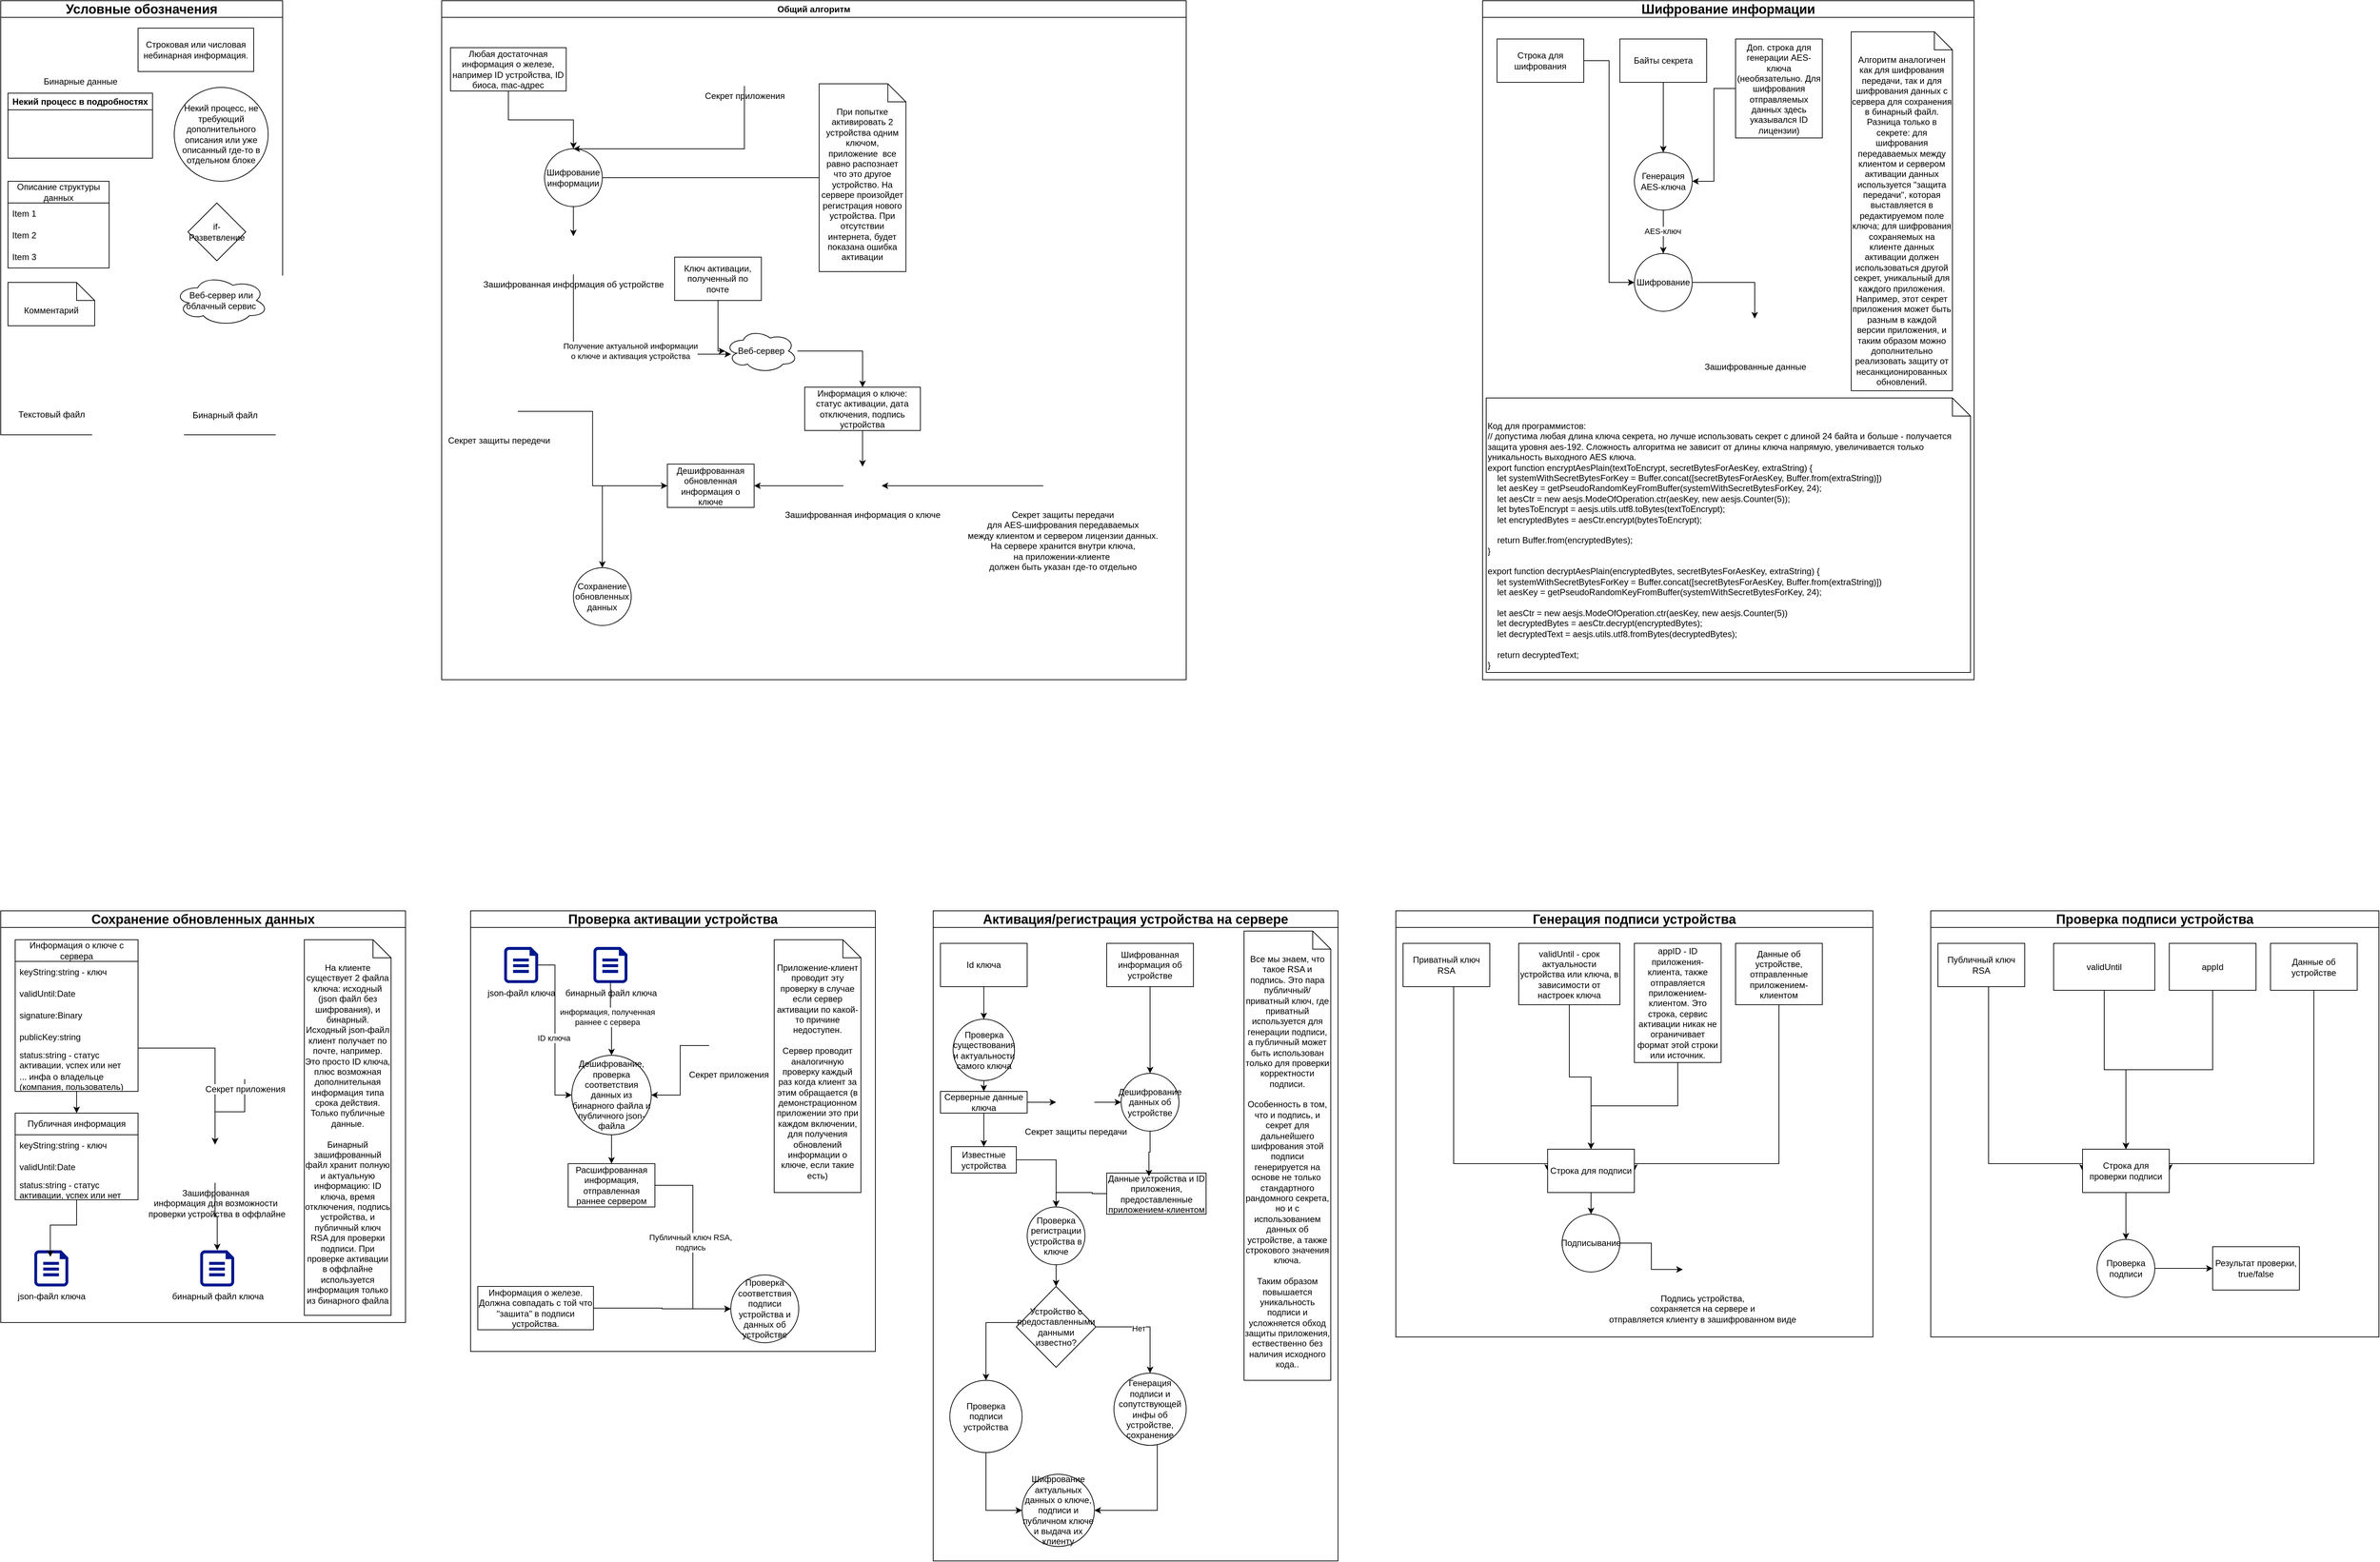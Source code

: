 <mxfile version="22.0.6" type="gitlab">
  <diagram name="Page-1" id="MBO-P5Y1HzqA7RYM4HyY">
    <mxGraphModel dx="2625" dy="1838" grid="0" gridSize="10" guides="1" tooltips="1" connect="1" arrows="1" fold="1" page="0" pageScale="1" pageWidth="827" pageHeight="1169" math="0" shadow="0">
      <root>
        <mxCell id="0" />
        <mxCell id="1" parent="0" />
        <mxCell id="9fvd_wX8vET_f8guwksP-25" value="&lt;font style=&quot;font-size: 18px;&quot;&gt;Условные обозначения&lt;/font&gt;" style="swimlane;whiteSpace=wrap;html=1;" parent="1" vertex="1">
          <mxGeometry x="50" y="-10" width="390" height="601" as="geometry">
            <mxRectangle x="80" y="100" width="390" height="30" as="alternateBounds" />
          </mxGeometry>
        </mxCell>
        <mxCell id="9fvd_wX8vET_f8guwksP-26" value="Бинарные данные" style="shape=image;html=1;verticalAlign=top;verticalLabelPosition=bottom;labelBackgroundColor=#ffffff;imageAspect=0;aspect=fixed;image=https://cdn1.iconfinder.com/data/icons/nuvola2/128x128/mimetypes/binary.png" parent="9fvd_wX8vET_f8guwksP-25" vertex="1">
          <mxGeometry x="76" y="30" width="68" height="68" as="geometry" />
        </mxCell>
        <mxCell id="9fvd_wX8vET_f8guwksP-27" value="Строковая или числовая небинарная информация." style="rounded=0;whiteSpace=wrap;html=1;" parent="9fvd_wX8vET_f8guwksP-25" vertex="1">
          <mxGeometry x="190" y="38" width="160" height="60" as="geometry" />
        </mxCell>
        <mxCell id="9fvd_wX8vET_f8guwksP-28" value="Некий процесс в подробностях" style="swimlane;whiteSpace=wrap;html=1;" parent="9fvd_wX8vET_f8guwksP-25" vertex="1">
          <mxGeometry x="10" y="128" width="200" height="90" as="geometry">
            <mxRectangle x="80" y="100" width="390" height="30" as="alternateBounds" />
          </mxGeometry>
        </mxCell>
        <mxCell id="9fvd_wX8vET_f8guwksP-29" value="if-Разветвление" style="rhombus;whiteSpace=wrap;html=1;" parent="9fvd_wX8vET_f8guwksP-25" vertex="1">
          <mxGeometry x="259" y="280" width="80" height="80" as="geometry" />
        </mxCell>
        <mxCell id="9fvd_wX8vET_f8guwksP-30" value="Описание структуры данных" style="swimlane;fontStyle=0;childLayout=stackLayout;horizontal=1;startSize=30;horizontalStack=0;resizeParent=1;resizeParentMax=0;resizeLast=0;collapsible=1;marginBottom=0;whiteSpace=wrap;html=1;" parent="9fvd_wX8vET_f8guwksP-25" vertex="1">
          <mxGeometry x="10" y="250" width="140" height="120" as="geometry" />
        </mxCell>
        <mxCell id="9fvd_wX8vET_f8guwksP-31" value="Item 1" style="text;strokeColor=none;fillColor=none;align=left;verticalAlign=middle;spacingLeft=4;spacingRight=4;overflow=hidden;points=[[0,0.5],[1,0.5]];portConstraint=eastwest;rotatable=0;whiteSpace=wrap;html=1;" parent="9fvd_wX8vET_f8guwksP-30" vertex="1">
          <mxGeometry y="30" width="140" height="30" as="geometry" />
        </mxCell>
        <mxCell id="9fvd_wX8vET_f8guwksP-32" value="Item 2" style="text;strokeColor=none;fillColor=none;align=left;verticalAlign=middle;spacingLeft=4;spacingRight=4;overflow=hidden;points=[[0,0.5],[1,0.5]];portConstraint=eastwest;rotatable=0;whiteSpace=wrap;html=1;" parent="9fvd_wX8vET_f8guwksP-30" vertex="1">
          <mxGeometry y="60" width="140" height="30" as="geometry" />
        </mxCell>
        <mxCell id="9fvd_wX8vET_f8guwksP-33" value="Item 3" style="text;strokeColor=none;fillColor=none;align=left;verticalAlign=middle;spacingLeft=4;spacingRight=4;overflow=hidden;points=[[0,0.5],[1,0.5]];portConstraint=eastwest;rotatable=0;whiteSpace=wrap;html=1;" parent="9fvd_wX8vET_f8guwksP-30" vertex="1">
          <mxGeometry y="90" width="140" height="30" as="geometry" />
        </mxCell>
        <mxCell id="9fvd_wX8vET_f8guwksP-35" value="Некий процесс, не требующий дополнительного описания или уже описанный где-то в отдельном блоке" style="ellipse;whiteSpace=wrap;html=1;aspect=fixed;" parent="9fvd_wX8vET_f8guwksP-25" vertex="1">
          <mxGeometry x="240" y="120" width="130" height="130" as="geometry" />
        </mxCell>
        <mxCell id="9fvd_wX8vET_f8guwksP-50" value="Комментарий" style="shape=note2;boundedLbl=1;whiteSpace=wrap;html=1;size=25;verticalAlign=top;align=center;" parent="9fvd_wX8vET_f8guwksP-25" vertex="1">
          <mxGeometry x="10" y="390" width="120" height="60" as="geometry" />
        </mxCell>
        <mxCell id="9fvd_wX8vET_f8guwksP-52" value="Веб-сервер или облачный сервис" style="ellipse;shape=cloud;whiteSpace=wrap;html=1;align=center;" parent="9fvd_wX8vET_f8guwksP-25" vertex="1">
          <mxGeometry x="240" y="380" width="130" height="70" as="geometry" />
        </mxCell>
        <mxCell id="9fvd_wX8vET_f8guwksP-109" value="Текстовый файл" style="shape=image;html=1;verticalAlign=top;verticalLabelPosition=bottom;labelBackgroundColor=#ffffff;imageAspect=0;aspect=fixed;image=https://cdn0.iconfinder.com/data/icons/octicons/1024/file-text-128.png" parent="9fvd_wX8vET_f8guwksP-25" vertex="1">
          <mxGeometry x="31" y="481" width="78" height="78" as="geometry" />
        </mxCell>
        <mxCell id="9fvd_wX8vET_f8guwksP-110" value="Бинарный файл" style="shape=image;html=1;verticalAlign=top;verticalLabelPosition=bottom;labelBackgroundColor=#ffffff;imageAspect=0;aspect=fixed;image=https://cdn0.iconfinder.com/data/icons/octicons/1024/file-binary-128.png" parent="9fvd_wX8vET_f8guwksP-25" vertex="1">
          <mxGeometry x="270" y="480" width="80" height="80" as="geometry" />
        </mxCell>
        <mxCell id="9fvd_wX8vET_f8guwksP-95" value="&lt;font style=&quot;font-size: 18px;&quot;&gt;Сохранение обновленных данных&lt;/font&gt;" style="swimlane;whiteSpace=wrap;html=1;" parent="1" vertex="1">
          <mxGeometry x="50" y="1250" width="560" height="570" as="geometry" />
        </mxCell>
        <mxCell id="9fvd_wX8vET_f8guwksP-101" value="На клиенте существует 2 файла ключа: исходный (json файл без шифрования), и бинарный.&lt;br&gt;Исходный json-файл клиент получает по почте, например. Это просто ID ключа, плюс возможная дополнительная информация типа срока действия. Только публичные данные.&lt;br&gt;&lt;br&gt;Бинарный зашифрованный файл хранит полную и актуальную информацию: ID ключа, время отключения, подпись устройства, и публичный ключ RSA для проверки подписи. При проверке активации в оффлайне используется информация только из бинарного файла" style="shape=note2;boundedLbl=1;whiteSpace=wrap;html=1;size=25;verticalAlign=top;align=center;" parent="9fvd_wX8vET_f8guwksP-95" vertex="1">
          <mxGeometry x="420" y="40" width="120" height="520" as="geometry" />
        </mxCell>
        <mxCell id="9fvd_wX8vET_f8guwksP-107" value="json-файл ключа" style="sketch=0;aspect=fixed;pointerEvents=1;shadow=0;dashed=0;html=1;strokeColor=none;labelPosition=center;verticalLabelPosition=bottom;verticalAlign=top;align=center;fillColor=#00188D;shape=mxgraph.azure.file" parent="9fvd_wX8vET_f8guwksP-95" vertex="1">
          <mxGeometry x="46.5" y="470" width="47" height="50" as="geometry" />
        </mxCell>
        <mxCell id="9fvd_wX8vET_f8guwksP-108" value="бинарный файл ключа" style="sketch=0;aspect=fixed;pointerEvents=1;shadow=0;dashed=0;html=1;strokeColor=none;labelPosition=center;verticalLabelPosition=bottom;verticalAlign=top;align=center;fillColor=#00188D;shape=mxgraph.azure.file" parent="9fvd_wX8vET_f8guwksP-95" vertex="1">
          <mxGeometry x="276" y="470" width="47" height="50" as="geometry" />
        </mxCell>
        <mxCell id="9fvd_wX8vET_f8guwksP-135" value="" style="edgeStyle=orthogonalEdgeStyle;rounded=0;orthogonalLoop=1;jettySize=auto;html=1;" parent="9fvd_wX8vET_f8guwksP-95" source="9fvd_wX8vET_f8guwksP-112" target="9fvd_wX8vET_f8guwksP-128" edge="1">
          <mxGeometry relative="1" as="geometry" />
        </mxCell>
        <mxCell id="9fvd_wX8vET_f8guwksP-147" style="edgeStyle=orthogonalEdgeStyle;rounded=0;orthogonalLoop=1;jettySize=auto;html=1;entryX=0.5;entryY=0;entryDx=0;entryDy=0;" parent="9fvd_wX8vET_f8guwksP-95" source="9fvd_wX8vET_f8guwksP-112" target="9fvd_wX8vET_f8guwksP-143" edge="1">
          <mxGeometry relative="1" as="geometry">
            <Array as="points">
              <mxPoint x="297" y="190" />
            </Array>
          </mxGeometry>
        </mxCell>
        <mxCell id="9fvd_wX8vET_f8guwksP-112" value="Информация о ключе с сервера" style="swimlane;fontStyle=0;childLayout=stackLayout;horizontal=1;startSize=30;horizontalStack=0;resizeParent=1;resizeParentMax=0;resizeLast=0;collapsible=1;marginBottom=0;whiteSpace=wrap;html=1;" parent="9fvd_wX8vET_f8guwksP-95" vertex="1">
          <mxGeometry x="20" y="40" width="170" height="210" as="geometry" />
        </mxCell>
        <mxCell id="9fvd_wX8vET_f8guwksP-113" value="keyString:string - ключ" style="text;strokeColor=none;fillColor=none;align=left;verticalAlign=middle;spacingLeft=4;spacingRight=4;overflow=hidden;points=[[0,0.5],[1,0.5]];portConstraint=eastwest;rotatable=0;whiteSpace=wrap;html=1;" parent="9fvd_wX8vET_f8guwksP-112" vertex="1">
          <mxGeometry y="30" width="170" height="30" as="geometry" />
        </mxCell>
        <mxCell id="9fvd_wX8vET_f8guwksP-114" value="validUntil:Date" style="text;strokeColor=none;fillColor=none;align=left;verticalAlign=middle;spacingLeft=4;spacingRight=4;overflow=hidden;points=[[0,0.5],[1,0.5]];portConstraint=eastwest;rotatable=0;whiteSpace=wrap;html=1;" parent="9fvd_wX8vET_f8guwksP-112" vertex="1">
          <mxGeometry y="60" width="170" height="30" as="geometry" />
        </mxCell>
        <mxCell id="9fvd_wX8vET_f8guwksP-115" value="signature:Binary" style="text;strokeColor=none;fillColor=none;align=left;verticalAlign=middle;spacingLeft=4;spacingRight=4;overflow=hidden;points=[[0,0.5],[1,0.5]];portConstraint=eastwest;rotatable=0;whiteSpace=wrap;html=1;" parent="9fvd_wX8vET_f8guwksP-112" vertex="1">
          <mxGeometry y="90" width="170" height="30" as="geometry" />
        </mxCell>
        <mxCell id="9fvd_wX8vET_f8guwksP-125" value="publicKey:string" style="text;strokeColor=none;fillColor=none;align=left;verticalAlign=middle;spacingLeft=4;spacingRight=4;overflow=hidden;points=[[0,0.5],[1,0.5]];portConstraint=eastwest;rotatable=0;whiteSpace=wrap;html=1;" parent="9fvd_wX8vET_f8guwksP-112" vertex="1">
          <mxGeometry y="120" width="170" height="30" as="geometry" />
        </mxCell>
        <mxCell id="9fvd_wX8vET_f8guwksP-126" value="status:string - статус активации, успех или нет" style="text;strokeColor=none;fillColor=none;align=left;verticalAlign=middle;spacingLeft=4;spacingRight=4;overflow=hidden;points=[[0,0.5],[1,0.5]];portConstraint=eastwest;rotatable=0;whiteSpace=wrap;html=1;" parent="9fvd_wX8vET_f8guwksP-112" vertex="1">
          <mxGeometry y="150" width="170" height="30" as="geometry" />
        </mxCell>
        <mxCell id="9fvd_wX8vET_f8guwksP-127" value="... инфа о владельце (компания, пользователь)" style="text;strokeColor=none;fillColor=none;align=left;verticalAlign=middle;spacingLeft=4;spacingRight=4;overflow=hidden;points=[[0,0.5],[1,0.5]];portConstraint=eastwest;rotatable=0;whiteSpace=wrap;html=1;" parent="9fvd_wX8vET_f8guwksP-112" vertex="1">
          <mxGeometry y="180" width="170" height="30" as="geometry" />
        </mxCell>
        <mxCell id="9fvd_wX8vET_f8guwksP-128" value="Публичная информация" style="swimlane;fontStyle=0;childLayout=stackLayout;horizontal=1;startSize=30;horizontalStack=0;resizeParent=1;resizeParentMax=0;resizeLast=0;collapsible=1;marginBottom=0;whiteSpace=wrap;html=1;" parent="9fvd_wX8vET_f8guwksP-95" vertex="1">
          <mxGeometry x="20" y="280" width="170" height="120" as="geometry" />
        </mxCell>
        <mxCell id="9fvd_wX8vET_f8guwksP-129" value="keyString:string - ключ" style="text;strokeColor=none;fillColor=none;align=left;verticalAlign=middle;spacingLeft=4;spacingRight=4;overflow=hidden;points=[[0,0.5],[1,0.5]];portConstraint=eastwest;rotatable=0;whiteSpace=wrap;html=1;" parent="9fvd_wX8vET_f8guwksP-128" vertex="1">
          <mxGeometry y="30" width="170" height="30" as="geometry" />
        </mxCell>
        <mxCell id="9fvd_wX8vET_f8guwksP-130" value="validUntil:Date" style="text;strokeColor=none;fillColor=none;align=left;verticalAlign=middle;spacingLeft=4;spacingRight=4;overflow=hidden;points=[[0,0.5],[1,0.5]];portConstraint=eastwest;rotatable=0;whiteSpace=wrap;html=1;" parent="9fvd_wX8vET_f8guwksP-128" vertex="1">
          <mxGeometry y="60" width="170" height="30" as="geometry" />
        </mxCell>
        <mxCell id="9fvd_wX8vET_f8guwksP-133" value="status:string - статус активации, успех или нет" style="text;strokeColor=none;fillColor=none;align=left;verticalAlign=middle;spacingLeft=4;spacingRight=4;overflow=hidden;points=[[0,0.5],[1,0.5]];portConstraint=eastwest;rotatable=0;whiteSpace=wrap;html=1;" parent="9fvd_wX8vET_f8guwksP-128" vertex="1">
          <mxGeometry y="90" width="170" height="30" as="geometry" />
        </mxCell>
        <mxCell id="9fvd_wX8vET_f8guwksP-136" style="edgeStyle=orthogonalEdgeStyle;rounded=0;orthogonalLoop=1;jettySize=auto;html=1;entryX=0.47;entryY=0.18;entryDx=0;entryDy=0;entryPerimeter=0;" parent="9fvd_wX8vET_f8guwksP-95" source="9fvd_wX8vET_f8guwksP-128" target="9fvd_wX8vET_f8guwksP-107" edge="1">
          <mxGeometry relative="1" as="geometry" />
        </mxCell>
        <mxCell id="9fvd_wX8vET_f8guwksP-145" style="edgeStyle=orthogonalEdgeStyle;rounded=0;orthogonalLoop=1;jettySize=auto;html=1;entryX=0.5;entryY=0;entryDx=0;entryDy=0;" parent="9fvd_wX8vET_f8guwksP-95" source="9fvd_wX8vET_f8guwksP-142" target="9fvd_wX8vET_f8guwksP-143" edge="1">
          <mxGeometry relative="1" as="geometry" />
        </mxCell>
        <mxCell id="9fvd_wX8vET_f8guwksP-142" value="Секрет приложения" style="shape=image;html=1;verticalAlign=top;verticalLabelPosition=bottom;labelBackgroundColor=#ffffff;imageAspect=0;aspect=fixed;image=https://cdn1.iconfinder.com/data/icons/nuvola2/128x128/mimetypes/binary.png" parent="9fvd_wX8vET_f8guwksP-95" vertex="1">
          <mxGeometry x="311" y="180" width="53" height="53" as="geometry" />
        </mxCell>
        <mxCell id="9fvd_wX8vET_f8guwksP-143" value="Зашифрованная &lt;br&gt;информация для возможности&lt;br&gt;&amp;nbsp;проверки устройства в оффлайне" style="shape=image;html=1;verticalAlign=top;verticalLabelPosition=bottom;labelBackgroundColor=#ffffff;imageAspect=0;aspect=fixed;image=https://cdn1.iconfinder.com/data/icons/nuvola2/128x128/mimetypes/binary.png" parent="9fvd_wX8vET_f8guwksP-95" vertex="1">
          <mxGeometry x="270" y="323.5" width="53" height="53" as="geometry" />
        </mxCell>
        <mxCell id="9fvd_wX8vET_f8guwksP-144" style="edgeStyle=orthogonalEdgeStyle;rounded=0;orthogonalLoop=1;jettySize=auto;html=1;entryX=0.5;entryY=0;entryDx=0;entryDy=0;entryPerimeter=0;" parent="9fvd_wX8vET_f8guwksP-95" source="9fvd_wX8vET_f8guwksP-143" target="9fvd_wX8vET_f8guwksP-108" edge="1">
          <mxGeometry relative="1" as="geometry" />
        </mxCell>
        <mxCell id="9fvd_wX8vET_f8guwksP-148" value="&lt;font style=&quot;font-size: 18px;&quot;&gt;Проверка активации устройства&lt;/font&gt;" style="swimlane;whiteSpace=wrap;html=1;" parent="1" vertex="1">
          <mxGeometry x="700" y="1250" width="560" height="610" as="geometry" />
        </mxCell>
        <mxCell id="9fvd_wX8vET_f8guwksP-149" value="Приложение-клиент проводит эту проверку в случае если сервер активации по какой-то причине недоступен.&lt;br&gt;&lt;br&gt;Сервер проводит аналогичную проверку каждый раз когда клиент за этим обращается (в демонстрационном приложении это при каждом включении, для получения обновлений информации о ключе, если такие есть)" style="shape=note2;boundedLbl=1;whiteSpace=wrap;html=1;size=25;verticalAlign=top;align=center;" parent="9fvd_wX8vET_f8guwksP-148" vertex="1">
          <mxGeometry x="420" y="40" width="120" height="350" as="geometry" />
        </mxCell>
        <mxCell id="9fvd_wX8vET_f8guwksP-175" style="edgeStyle=orthogonalEdgeStyle;rounded=0;orthogonalLoop=1;jettySize=auto;html=1;entryX=0;entryY=0.5;entryDx=0;entryDy=0;" parent="9fvd_wX8vET_f8guwksP-148" source="9fvd_wX8vET_f8guwksP-150" target="9fvd_wX8vET_f8guwksP-171" edge="1">
          <mxGeometry relative="1" as="geometry" />
        </mxCell>
        <mxCell id="9fvd_wX8vET_f8guwksP-176" value="ID ключа" style="edgeLabel;html=1;align=center;verticalAlign=middle;resizable=0;points=[];" parent="9fvd_wX8vET_f8guwksP-175" vertex="1" connectable="0">
          <mxGeometry x="0.098" y="-2" relative="1" as="geometry">
            <mxPoint y="-1" as="offset" />
          </mxGeometry>
        </mxCell>
        <mxCell id="9fvd_wX8vET_f8guwksP-150" value="json-файл ключа" style="sketch=0;aspect=fixed;pointerEvents=1;shadow=0;dashed=0;html=1;strokeColor=none;labelPosition=center;verticalLabelPosition=bottom;verticalAlign=top;align=center;fillColor=#00188D;shape=mxgraph.azure.file" parent="9fvd_wX8vET_f8guwksP-148" vertex="1">
          <mxGeometry x="46.5" y="50" width="47" height="50" as="geometry" />
        </mxCell>
        <mxCell id="9fvd_wX8vET_f8guwksP-172" style="edgeStyle=orthogonalEdgeStyle;rounded=0;orthogonalLoop=1;jettySize=auto;html=1;entryX=0.5;entryY=0;entryDx=0;entryDy=0;" parent="9fvd_wX8vET_f8guwksP-148" source="9fvd_wX8vET_f8guwksP-151" target="9fvd_wX8vET_f8guwksP-171" edge="1">
          <mxGeometry relative="1" as="geometry" />
        </mxCell>
        <mxCell id="9fvd_wX8vET_f8guwksP-174" value="информация, полученная &lt;br&gt;раннее с сервера" style="edgeLabel;html=1;align=center;verticalAlign=middle;resizable=0;points=[];" parent="9fvd_wX8vET_f8guwksP-172" vertex="1" connectable="0">
          <mxGeometry x="-0.062" y="-3" relative="1" as="geometry">
            <mxPoint x="-2" y="-1" as="offset" />
          </mxGeometry>
        </mxCell>
        <mxCell id="9fvd_wX8vET_f8guwksP-151" value="бинарный файл ключа" style="sketch=0;aspect=fixed;pointerEvents=1;shadow=0;dashed=0;html=1;strokeColor=none;labelPosition=center;verticalLabelPosition=bottom;verticalAlign=top;align=center;fillColor=#00188D;shape=mxgraph.azure.file" parent="9fvd_wX8vET_f8guwksP-148" vertex="1">
          <mxGeometry x="170" y="50" width="47" height="50" as="geometry" />
        </mxCell>
        <mxCell id="9fvd_wX8vET_f8guwksP-166" style="edgeStyle=orthogonalEdgeStyle;rounded=0;orthogonalLoop=1;jettySize=auto;html=1;entryX=1;entryY=0.5;entryDx=0;entryDy=0;" parent="9fvd_wX8vET_f8guwksP-148" source="9fvd_wX8vET_f8guwksP-167" target="9fvd_wX8vET_f8guwksP-171" edge="1">
          <mxGeometry relative="1" as="geometry">
            <mxPoint x="296.5" y="323.5" as="targetPoint" />
          </mxGeometry>
        </mxCell>
        <mxCell id="9fvd_wX8vET_f8guwksP-167" value="Секрет приложения" style="shape=image;html=1;verticalAlign=top;verticalLabelPosition=bottom;labelBackgroundColor=#ffffff;imageAspect=0;aspect=fixed;image=https://cdn1.iconfinder.com/data/icons/nuvola2/128x128/mimetypes/binary.png" parent="9fvd_wX8vET_f8guwksP-148" vertex="1">
          <mxGeometry x="330" y="160" width="53" height="53" as="geometry" />
        </mxCell>
        <mxCell id="9fvd_wX8vET_f8guwksP-179" style="edgeStyle=orthogonalEdgeStyle;rounded=0;orthogonalLoop=1;jettySize=auto;html=1;entryX=0;entryY=0.5;entryDx=0;entryDy=0;" parent="9fvd_wX8vET_f8guwksP-148" source="9fvd_wX8vET_f8guwksP-170" target="9fvd_wX8vET_f8guwksP-178" edge="1">
          <mxGeometry relative="1" as="geometry" />
        </mxCell>
        <mxCell id="9fvd_wX8vET_f8guwksP-181" value="Публичный ключ RSA, &lt;br&gt;подпись" style="edgeLabel;html=1;align=center;verticalAlign=middle;resizable=0;points=[];" parent="9fvd_wX8vET_f8guwksP-179" vertex="1" connectable="0">
          <mxGeometry x="-0.049" y="-4" relative="1" as="geometry">
            <mxPoint as="offset" />
          </mxGeometry>
        </mxCell>
        <mxCell id="9fvd_wX8vET_f8guwksP-170" value="Расшифрованная информация, отправленная раннее сервером" style="rounded=0;whiteSpace=wrap;html=1;" parent="9fvd_wX8vET_f8guwksP-148" vertex="1">
          <mxGeometry x="135" y="350" width="120" height="60" as="geometry" />
        </mxCell>
        <mxCell id="9fvd_wX8vET_f8guwksP-173" value="" style="edgeStyle=orthogonalEdgeStyle;rounded=0;orthogonalLoop=1;jettySize=auto;html=1;" parent="9fvd_wX8vET_f8guwksP-148" source="9fvd_wX8vET_f8guwksP-171" target="9fvd_wX8vET_f8guwksP-170" edge="1">
          <mxGeometry relative="1" as="geometry" />
        </mxCell>
        <mxCell id="9fvd_wX8vET_f8guwksP-171" value="Дешифрование, проверка соответствия данных из бинарного файла и публичного json-файла" style="ellipse;whiteSpace=wrap;html=1;aspect=fixed;" parent="9fvd_wX8vET_f8guwksP-148" vertex="1">
          <mxGeometry x="140" y="200" width="110" height="110" as="geometry" />
        </mxCell>
        <mxCell id="9fvd_wX8vET_f8guwksP-180" style="edgeStyle=orthogonalEdgeStyle;rounded=0;orthogonalLoop=1;jettySize=auto;html=1;entryX=0;entryY=0.5;entryDx=0;entryDy=0;" parent="9fvd_wX8vET_f8guwksP-148" source="9fvd_wX8vET_f8guwksP-177" target="9fvd_wX8vET_f8guwksP-178" edge="1">
          <mxGeometry relative="1" as="geometry" />
        </mxCell>
        <mxCell id="9fvd_wX8vET_f8guwksP-177" value="Информация о железе. Должна совпадать с той что &quot;зашита&quot; в подписи устройства." style="rounded=0;whiteSpace=wrap;html=1;" parent="9fvd_wX8vET_f8guwksP-148" vertex="1">
          <mxGeometry x="10" y="520" width="160" height="60" as="geometry" />
        </mxCell>
        <mxCell id="9fvd_wX8vET_f8guwksP-178" value="Проверка соответствия подписи устройства и данных об устройстве" style="ellipse;whiteSpace=wrap;html=1;aspect=fixed;" parent="9fvd_wX8vET_f8guwksP-148" vertex="1">
          <mxGeometry x="360" y="504" width="94" height="94" as="geometry" />
        </mxCell>
        <mxCell id="9fvd_wX8vET_f8guwksP-182" value="&lt;font style=&quot;font-size: 18px;&quot;&gt;Активация/регистрация устройства на сервере&lt;/font&gt;" style="swimlane;whiteSpace=wrap;html=1;" parent="1" vertex="1">
          <mxGeometry x="1340" y="1250" width="560" height="900" as="geometry" />
        </mxCell>
        <mxCell id="9fvd_wX8vET_f8guwksP-183" value="Все мы знаем, что такое RSA и подпись. Это пара публичный/приватный ключ, где приватный используется для генерации подписи, а публичный может быть использован только для проверки корректности подписи.&lt;br&gt;&lt;br&gt;Особенность в том, что и подпись, и секрет для дальнейшего шифрования этой подписи генерируется на основе не только&amp;nbsp; стандартного рандомного секрета, но и с использованием данных об устройстве, а также строкового значения ключа.&lt;br&gt;&lt;br&gt;Таким образом повышается уникальность подписи и усложняется обход защиты приложения, ествественно без наличия исходного кода.." style="shape=note2;boundedLbl=1;whiteSpace=wrap;html=1;size=25;verticalAlign=top;align=center;" parent="9fvd_wX8vET_f8guwksP-182" vertex="1">
          <mxGeometry x="430" y="28" width="120" height="622" as="geometry" />
        </mxCell>
        <mxCell id="9fvd_wX8vET_f8guwksP-203" style="edgeStyle=orthogonalEdgeStyle;rounded=0;orthogonalLoop=1;jettySize=auto;html=1;" parent="9fvd_wX8vET_f8guwksP-182" source="9fvd_wX8vET_f8guwksP-200" target="9fvd_wX8vET_f8guwksP-202" edge="1">
          <mxGeometry relative="1" as="geometry" />
        </mxCell>
        <mxCell id="9fvd_wX8vET_f8guwksP-200" value="Id ключа" style="rounded=0;whiteSpace=wrap;html=1;" parent="9fvd_wX8vET_f8guwksP-182" vertex="1">
          <mxGeometry x="10" y="45" width="120" height="60" as="geometry" />
        </mxCell>
        <mxCell id="9fvd_wX8vET_f8guwksP-211" style="edgeStyle=orthogonalEdgeStyle;rounded=0;orthogonalLoop=1;jettySize=auto;html=1;entryX=0.5;entryY=0;entryDx=0;entryDy=0;" parent="9fvd_wX8vET_f8guwksP-182" source="9fvd_wX8vET_f8guwksP-201" target="9fvd_wX8vET_f8guwksP-205" edge="1">
          <mxGeometry relative="1" as="geometry" />
        </mxCell>
        <mxCell id="9fvd_wX8vET_f8guwksP-201" value="Шифрованная информация об устройстве" style="rounded=0;whiteSpace=wrap;html=1;" parent="9fvd_wX8vET_f8guwksP-182" vertex="1">
          <mxGeometry x="240" y="45" width="120" height="60" as="geometry" />
        </mxCell>
        <mxCell id="9fvd_wX8vET_f8guwksP-207" style="edgeStyle=orthogonalEdgeStyle;rounded=0;orthogonalLoop=1;jettySize=auto;html=1;entryX=0.5;entryY=0;entryDx=0;entryDy=0;" parent="9fvd_wX8vET_f8guwksP-182" source="9fvd_wX8vET_f8guwksP-202" target="9fvd_wX8vET_f8guwksP-206" edge="1">
          <mxGeometry relative="1" as="geometry" />
        </mxCell>
        <mxCell id="9fvd_wX8vET_f8guwksP-202" value="Проверка существования и актуальности самого ключа" style="ellipse;whiteSpace=wrap;html=1;aspect=fixed;" parent="9fvd_wX8vET_f8guwksP-182" vertex="1">
          <mxGeometry x="27.5" y="150" width="85" height="85" as="geometry" />
        </mxCell>
        <mxCell id="9fvd_wX8vET_f8guwksP-205" value="Дешифрование данных об устройстве" style="ellipse;whiteSpace=wrap;html=1;aspect=fixed;" parent="9fvd_wX8vET_f8guwksP-182" vertex="1">
          <mxGeometry x="260" y="225" width="80" height="80" as="geometry" />
        </mxCell>
        <mxCell id="9fvd_wX8vET_f8guwksP-213" style="edgeStyle=orthogonalEdgeStyle;rounded=0;orthogonalLoop=1;jettySize=auto;html=1;entryX=0.5;entryY=0;entryDx=0;entryDy=0;" parent="9fvd_wX8vET_f8guwksP-182" source="9fvd_wX8vET_f8guwksP-206" target="9fvd_wX8vET_f8guwksP-212" edge="1">
          <mxGeometry relative="1" as="geometry" />
        </mxCell>
        <mxCell id="9fvd_wX8vET_f8guwksP-220" style="edgeStyle=orthogonalEdgeStyle;rounded=0;orthogonalLoop=1;jettySize=auto;html=1;" parent="9fvd_wX8vET_f8guwksP-182" source="9fvd_wX8vET_f8guwksP-206" target="9fvd_wX8vET_f8guwksP-208" edge="1">
          <mxGeometry relative="1" as="geometry" />
        </mxCell>
        <mxCell id="9fvd_wX8vET_f8guwksP-206" value="Серверные данные ключа" style="rounded=0;whiteSpace=wrap;html=1;" parent="9fvd_wX8vET_f8guwksP-182" vertex="1">
          <mxGeometry x="10" y="250" width="120" height="30" as="geometry" />
        </mxCell>
        <mxCell id="9fvd_wX8vET_f8guwksP-210" style="edgeStyle=orthogonalEdgeStyle;rounded=0;orthogonalLoop=1;jettySize=auto;html=1;" parent="9fvd_wX8vET_f8guwksP-182" source="9fvd_wX8vET_f8guwksP-208" target="9fvd_wX8vET_f8guwksP-205" edge="1">
          <mxGeometry relative="1" as="geometry" />
        </mxCell>
        <mxCell id="9fvd_wX8vET_f8guwksP-208" value="Секрет защиты передачи" style="shape=image;html=1;verticalAlign=top;verticalLabelPosition=bottom;labelBackgroundColor=#ffffff;imageAspect=0;aspect=fixed;image=https://cdn1.iconfinder.com/data/icons/nuvola2/128x128/mimetypes/binary.png" parent="9fvd_wX8vET_f8guwksP-182" vertex="1">
          <mxGeometry x="170" y="238.5" width="53" height="53" as="geometry" />
        </mxCell>
        <mxCell id="9fvd_wX8vET_f8guwksP-224" style="edgeStyle=orthogonalEdgeStyle;rounded=0;orthogonalLoop=1;jettySize=auto;html=1;entryX=0.5;entryY=0;entryDx=0;entryDy=0;" parent="9fvd_wX8vET_f8guwksP-182" source="9fvd_wX8vET_f8guwksP-217" target="9fvd_wX8vET_f8guwksP-222" edge="1">
          <mxGeometry relative="1" as="geometry" />
        </mxCell>
        <mxCell id="9fvd_wX8vET_f8guwksP-217" value="Данные устройства и ID приложения, предоставленные приложением-клиентом" style="rounded=0;whiteSpace=wrap;html=1;" parent="9fvd_wX8vET_f8guwksP-182" vertex="1">
          <mxGeometry x="240" y="363" width="137.5" height="57" as="geometry" />
        </mxCell>
        <mxCell id="9fvd_wX8vET_f8guwksP-223" style="edgeStyle=orthogonalEdgeStyle;rounded=0;orthogonalLoop=1;jettySize=auto;html=1;entryX=0.5;entryY=0;entryDx=0;entryDy=0;" parent="9fvd_wX8vET_f8guwksP-182" source="9fvd_wX8vET_f8guwksP-212" target="9fvd_wX8vET_f8guwksP-222" edge="1">
          <mxGeometry relative="1" as="geometry" />
        </mxCell>
        <mxCell id="9fvd_wX8vET_f8guwksP-212" value="Известные устройства" style="rounded=0;whiteSpace=wrap;html=1;" parent="9fvd_wX8vET_f8guwksP-182" vertex="1">
          <mxGeometry x="25" y="326.5" width="90" height="36.5" as="geometry" />
        </mxCell>
        <mxCell id="9fvd_wX8vET_f8guwksP-221" style="edgeStyle=orthogonalEdgeStyle;rounded=0;orthogonalLoop=1;jettySize=auto;html=1;entryX=0.425;entryY=0.078;entryDx=0;entryDy=0;entryPerimeter=0;" parent="9fvd_wX8vET_f8guwksP-182" source="9fvd_wX8vET_f8guwksP-205" target="9fvd_wX8vET_f8guwksP-217" edge="1">
          <mxGeometry relative="1" as="geometry" />
        </mxCell>
        <mxCell id="9fvd_wX8vET_f8guwksP-226" style="edgeStyle=orthogonalEdgeStyle;rounded=0;orthogonalLoop=1;jettySize=auto;html=1;entryX=0.5;entryY=0;entryDx=0;entryDy=0;" parent="9fvd_wX8vET_f8guwksP-182" source="9fvd_wX8vET_f8guwksP-222" target="9fvd_wX8vET_f8guwksP-225" edge="1">
          <mxGeometry relative="1" as="geometry" />
        </mxCell>
        <mxCell id="9fvd_wX8vET_f8guwksP-222" value="Проверка регистрации устройства в ключе" style="ellipse;whiteSpace=wrap;html=1;aspect=fixed;" parent="9fvd_wX8vET_f8guwksP-182" vertex="1">
          <mxGeometry x="130" y="410" width="80" height="80" as="geometry" />
        </mxCell>
        <mxCell id="9fvd_wX8vET_f8guwksP-233" style="edgeStyle=orthogonalEdgeStyle;rounded=0;orthogonalLoop=1;jettySize=auto;html=1;entryX=0.5;entryY=0;entryDx=0;entryDy=0;" parent="9fvd_wX8vET_f8guwksP-182" source="9fvd_wX8vET_f8guwksP-225" target="9fvd_wX8vET_f8guwksP-230" edge="1">
          <mxGeometry relative="1" as="geometry" />
        </mxCell>
        <mxCell id="9fvd_wX8vET_f8guwksP-234" value="Нет" style="edgeLabel;html=1;align=center;verticalAlign=middle;resizable=0;points=[];" parent="9fvd_wX8vET_f8guwksP-233" vertex="1" connectable="0">
          <mxGeometry x="-0.146" y="-2" relative="1" as="geometry">
            <mxPoint x="-1" as="offset" />
          </mxGeometry>
        </mxCell>
        <mxCell id="9fvd_wX8vET_f8guwksP-291" style="edgeStyle=orthogonalEdgeStyle;rounded=0;orthogonalLoop=1;jettySize=auto;html=1;entryX=0.5;entryY=0;entryDx=0;entryDy=0;" parent="9fvd_wX8vET_f8guwksP-182" source="9fvd_wX8vET_f8guwksP-225" target="9fvd_wX8vET_f8guwksP-289" edge="1">
          <mxGeometry relative="1" as="geometry">
            <Array as="points">
              <mxPoint x="73" y="570" />
            </Array>
          </mxGeometry>
        </mxCell>
        <mxCell id="9fvd_wX8vET_f8guwksP-225" value="Устройство с предоставленными данными известно?" style="rhombus;whiteSpace=wrap;html=1;" parent="9fvd_wX8vET_f8guwksP-182" vertex="1">
          <mxGeometry x="115" y="520" width="110" height="112" as="geometry" />
        </mxCell>
        <mxCell id="9fvd_wX8vET_f8guwksP-229" value="Шифрование актуальных данных о ключе, подписи и публичном ключе и выдача их клиенту" style="ellipse;whiteSpace=wrap;html=1;aspect=fixed;" parent="9fvd_wX8vET_f8guwksP-182" vertex="1">
          <mxGeometry x="123" y="780" width="100" height="100" as="geometry" />
        </mxCell>
        <mxCell id="9fvd_wX8vET_f8guwksP-236" style="edgeStyle=orthogonalEdgeStyle;rounded=0;orthogonalLoop=1;jettySize=auto;html=1;entryX=1;entryY=0.5;entryDx=0;entryDy=0;" parent="9fvd_wX8vET_f8guwksP-182" source="9fvd_wX8vET_f8guwksP-230" target="9fvd_wX8vET_f8guwksP-229" edge="1">
          <mxGeometry relative="1" as="geometry">
            <Array as="points">
              <mxPoint x="310" y="830" />
            </Array>
          </mxGeometry>
        </mxCell>
        <mxCell id="9fvd_wX8vET_f8guwksP-230" value="Генерация подписи и сопутствующей инфы об устройстве, сохранение" style="ellipse;whiteSpace=wrap;html=1;aspect=fixed;" parent="9fvd_wX8vET_f8guwksP-182" vertex="1">
          <mxGeometry x="250" y="640" width="100" height="100" as="geometry" />
        </mxCell>
        <mxCell id="9fvd_wX8vET_f8guwksP-292" style="edgeStyle=orthogonalEdgeStyle;rounded=0;orthogonalLoop=1;jettySize=auto;html=1;entryX=0;entryY=0.5;entryDx=0;entryDy=0;" parent="9fvd_wX8vET_f8guwksP-182" source="9fvd_wX8vET_f8guwksP-289" target="9fvd_wX8vET_f8guwksP-229" edge="1">
          <mxGeometry relative="1" as="geometry" />
        </mxCell>
        <mxCell id="9fvd_wX8vET_f8guwksP-289" value="Проверка подписи устройства" style="ellipse;whiteSpace=wrap;html=1;aspect=fixed;" parent="9fvd_wX8vET_f8guwksP-182" vertex="1">
          <mxGeometry x="23" y="650" width="100" height="100" as="geometry" />
        </mxCell>
        <mxCell id="9fvd_wX8vET_f8guwksP-237" value="&lt;font style=&quot;font-size: 18px;&quot;&gt;Генерация подписи устройства&lt;/font&gt;" style="swimlane;whiteSpace=wrap;html=1;" parent="1" vertex="1">
          <mxGeometry x="1980" y="1250" width="660" height="590" as="geometry" />
        </mxCell>
        <mxCell id="9fvd_wX8vET_f8guwksP-273" style="edgeStyle=orthogonalEdgeStyle;rounded=0;orthogonalLoop=1;jettySize=auto;html=1;entryX=0;entryY=0.5;entryDx=0;entryDy=0;" parent="9fvd_wX8vET_f8guwksP-237" source="9fvd_wX8vET_f8guwksP-240" target="9fvd_wX8vET_f8guwksP-268" edge="1">
          <mxGeometry relative="1" as="geometry">
            <Array as="points">
              <mxPoint x="80" y="350" />
            </Array>
          </mxGeometry>
        </mxCell>
        <mxCell id="9fvd_wX8vET_f8guwksP-240" value="Приватный ключ RSA" style="rounded=0;whiteSpace=wrap;html=1;" parent="9fvd_wX8vET_f8guwksP-237" vertex="1">
          <mxGeometry x="10" y="45" width="120" height="60" as="geometry" />
        </mxCell>
        <mxCell id="9fvd_wX8vET_f8guwksP-270" style="edgeStyle=orthogonalEdgeStyle;rounded=0;orthogonalLoop=1;jettySize=auto;html=1;entryX=0.5;entryY=0;entryDx=0;entryDy=0;" parent="9fvd_wX8vET_f8guwksP-237" source="9fvd_wX8vET_f8guwksP-242" target="9fvd_wX8vET_f8guwksP-268" edge="1">
          <mxGeometry relative="1" as="geometry" />
        </mxCell>
        <mxCell id="9fvd_wX8vET_f8guwksP-242" value="validUntil - срок актуальности устройства или ключа, в зависимости от настроек ключа" style="rounded=0;whiteSpace=wrap;html=1;" parent="9fvd_wX8vET_f8guwksP-237" vertex="1">
          <mxGeometry x="170" y="45" width="140" height="85" as="geometry" />
        </mxCell>
        <mxCell id="9fvd_wX8vET_f8guwksP-271" style="edgeStyle=orthogonalEdgeStyle;rounded=0;orthogonalLoop=1;jettySize=auto;html=1;entryX=0.5;entryY=0;entryDx=0;entryDy=0;" parent="9fvd_wX8vET_f8guwksP-237" source="9fvd_wX8vET_f8guwksP-266" target="9fvd_wX8vET_f8guwksP-268" edge="1">
          <mxGeometry relative="1" as="geometry" />
        </mxCell>
        <mxCell id="9fvd_wX8vET_f8guwksP-266" value="appID - ID приложения-клиента, также отправляется приложением-клиентом. Это строка, сервис активации никак не ограничивает формат этой строки или источник." style="rounded=0;whiteSpace=wrap;html=1;" parent="9fvd_wX8vET_f8guwksP-237" vertex="1">
          <mxGeometry x="330" y="45" width="120" height="165" as="geometry" />
        </mxCell>
        <mxCell id="9fvd_wX8vET_f8guwksP-272" style="edgeStyle=orthogonalEdgeStyle;rounded=0;orthogonalLoop=1;jettySize=auto;html=1;entryX=1;entryY=0.5;entryDx=0;entryDy=0;" parent="9fvd_wX8vET_f8guwksP-237" source="9fvd_wX8vET_f8guwksP-267" target="9fvd_wX8vET_f8guwksP-268" edge="1">
          <mxGeometry relative="1" as="geometry">
            <Array as="points">
              <mxPoint x="530" y="350" />
            </Array>
          </mxGeometry>
        </mxCell>
        <mxCell id="9fvd_wX8vET_f8guwksP-267" value="Данные об устройстве, отправленные приложением-клиентом" style="rounded=0;whiteSpace=wrap;html=1;" parent="9fvd_wX8vET_f8guwksP-237" vertex="1">
          <mxGeometry x="470" y="45" width="120" height="85" as="geometry" />
        </mxCell>
        <mxCell id="9fvd_wX8vET_f8guwksP-295" style="edgeStyle=orthogonalEdgeStyle;rounded=0;orthogonalLoop=1;jettySize=auto;html=1;entryX=0.5;entryY=0;entryDx=0;entryDy=0;" parent="9fvd_wX8vET_f8guwksP-237" source="9fvd_wX8vET_f8guwksP-268" target="9fvd_wX8vET_f8guwksP-293" edge="1">
          <mxGeometry relative="1" as="geometry" />
        </mxCell>
        <mxCell id="9fvd_wX8vET_f8guwksP-268" value="Строка для подписи" style="rounded=0;whiteSpace=wrap;html=1;" parent="9fvd_wX8vET_f8guwksP-237" vertex="1">
          <mxGeometry x="210" y="330" width="120" height="60" as="geometry" />
        </mxCell>
        <mxCell id="9fvd_wX8vET_f8guwksP-274" value="Подпись устройства, &lt;br&gt;сохраняется на сервере и &lt;br&gt;отправляется клиенту в зашифрованном виде" style="shape=image;html=1;verticalAlign=top;verticalLabelPosition=bottom;labelBackgroundColor=#ffffff;imageAspect=0;aspect=fixed;image=https://cdn1.iconfinder.com/data/icons/nuvola2/128x128/mimetypes/binary.png" parent="9fvd_wX8vET_f8guwksP-237" vertex="1">
          <mxGeometry x="397" y="470" width="53" height="53" as="geometry" />
        </mxCell>
        <mxCell id="9fvd_wX8vET_f8guwksP-294" style="edgeStyle=orthogonalEdgeStyle;rounded=0;orthogonalLoop=1;jettySize=auto;html=1;" parent="9fvd_wX8vET_f8guwksP-237" source="9fvd_wX8vET_f8guwksP-293" target="9fvd_wX8vET_f8guwksP-274" edge="1">
          <mxGeometry relative="1" as="geometry" />
        </mxCell>
        <mxCell id="9fvd_wX8vET_f8guwksP-293" value="Подписывание" style="ellipse;whiteSpace=wrap;html=1;aspect=fixed;" parent="9fvd_wX8vET_f8guwksP-237" vertex="1">
          <mxGeometry x="230" y="420" width="80" height="80" as="geometry" />
        </mxCell>
        <mxCell id="9fvd_wX8vET_f8guwksP-277" value="&lt;font style=&quot;font-size: 18px;&quot;&gt;Проверка подписи устройства&lt;/font&gt;" style="swimlane;whiteSpace=wrap;html=1;" parent="1" vertex="1">
          <mxGeometry x="2720" y="1250" width="620" height="590" as="geometry" />
        </mxCell>
        <mxCell id="9fvd_wX8vET_f8guwksP-278" style="edgeStyle=orthogonalEdgeStyle;rounded=0;orthogonalLoop=1;jettySize=auto;html=1;entryX=0;entryY=0.5;entryDx=0;entryDy=0;" parent="9fvd_wX8vET_f8guwksP-277" source="9fvd_wX8vET_f8guwksP-279" target="9fvd_wX8vET_f8guwksP-287" edge="1">
          <mxGeometry relative="1" as="geometry">
            <Array as="points">
              <mxPoint x="80" y="350" />
            </Array>
          </mxGeometry>
        </mxCell>
        <mxCell id="9fvd_wX8vET_f8guwksP-279" value="Публичный ключ RSA" style="rounded=0;whiteSpace=wrap;html=1;" parent="9fvd_wX8vET_f8guwksP-277" vertex="1">
          <mxGeometry x="10" y="45" width="120" height="60" as="geometry" />
        </mxCell>
        <mxCell id="9fvd_wX8vET_f8guwksP-280" style="edgeStyle=orthogonalEdgeStyle;rounded=0;orthogonalLoop=1;jettySize=auto;html=1;entryX=0.5;entryY=0;entryDx=0;entryDy=0;" parent="9fvd_wX8vET_f8guwksP-277" source="9fvd_wX8vET_f8guwksP-281" target="9fvd_wX8vET_f8guwksP-287" edge="1">
          <mxGeometry relative="1" as="geometry" />
        </mxCell>
        <mxCell id="9fvd_wX8vET_f8guwksP-281" value="validUntil" style="rounded=0;whiteSpace=wrap;html=1;" parent="9fvd_wX8vET_f8guwksP-277" vertex="1">
          <mxGeometry x="170" y="45" width="140" height="65" as="geometry" />
        </mxCell>
        <mxCell id="9fvd_wX8vET_f8guwksP-282" style="edgeStyle=orthogonalEdgeStyle;rounded=0;orthogonalLoop=1;jettySize=auto;html=1;entryX=0.5;entryY=0;entryDx=0;entryDy=0;" parent="9fvd_wX8vET_f8guwksP-277" source="9fvd_wX8vET_f8guwksP-283" target="9fvd_wX8vET_f8guwksP-287" edge="1">
          <mxGeometry relative="1" as="geometry" />
        </mxCell>
        <mxCell id="9fvd_wX8vET_f8guwksP-283" value="appId" style="rounded=0;whiteSpace=wrap;html=1;" parent="9fvd_wX8vET_f8guwksP-277" vertex="1">
          <mxGeometry x="330" y="45" width="120" height="65" as="geometry" />
        </mxCell>
        <mxCell id="9fvd_wX8vET_f8guwksP-284" style="edgeStyle=orthogonalEdgeStyle;rounded=0;orthogonalLoop=1;jettySize=auto;html=1;entryX=1;entryY=0.5;entryDx=0;entryDy=0;" parent="9fvd_wX8vET_f8guwksP-277" source="9fvd_wX8vET_f8guwksP-285" target="9fvd_wX8vET_f8guwksP-287" edge="1">
          <mxGeometry relative="1" as="geometry">
            <Array as="points">
              <mxPoint x="530" y="350" />
            </Array>
          </mxGeometry>
        </mxCell>
        <mxCell id="9fvd_wX8vET_f8guwksP-285" value="Данные об устройстве" style="rounded=0;whiteSpace=wrap;html=1;" parent="9fvd_wX8vET_f8guwksP-277" vertex="1">
          <mxGeometry x="470" y="45" width="120" height="65" as="geometry" />
        </mxCell>
        <mxCell id="9fvd_wX8vET_f8guwksP-297" style="edgeStyle=orthogonalEdgeStyle;rounded=0;orthogonalLoop=1;jettySize=auto;html=1;entryX=0.5;entryY=0;entryDx=0;entryDy=0;" parent="9fvd_wX8vET_f8guwksP-277" source="9fvd_wX8vET_f8guwksP-287" target="9fvd_wX8vET_f8guwksP-296" edge="1">
          <mxGeometry relative="1" as="geometry" />
        </mxCell>
        <mxCell id="9fvd_wX8vET_f8guwksP-287" value="Строка для проверки подписи" style="rounded=0;whiteSpace=wrap;html=1;" parent="9fvd_wX8vET_f8guwksP-277" vertex="1">
          <mxGeometry x="210" y="330" width="120" height="60" as="geometry" />
        </mxCell>
        <mxCell id="9fvd_wX8vET_f8guwksP-299" style="edgeStyle=orthogonalEdgeStyle;rounded=0;orthogonalLoop=1;jettySize=auto;html=1;" parent="9fvd_wX8vET_f8guwksP-277" source="9fvd_wX8vET_f8guwksP-296" target="9fvd_wX8vET_f8guwksP-298" edge="1">
          <mxGeometry relative="1" as="geometry" />
        </mxCell>
        <mxCell id="9fvd_wX8vET_f8guwksP-296" value="Проверка подписи" style="ellipse;whiteSpace=wrap;html=1;aspect=fixed;" parent="9fvd_wX8vET_f8guwksP-277" vertex="1">
          <mxGeometry x="230" y="455" width="80" height="80" as="geometry" />
        </mxCell>
        <mxCell id="9fvd_wX8vET_f8guwksP-298" value="Результат проверки, true/false" style="rounded=0;whiteSpace=wrap;html=1;" parent="9fvd_wX8vET_f8guwksP-277" vertex="1">
          <mxGeometry x="390" y="465" width="120" height="60" as="geometry" />
        </mxCell>
        <mxCell id="9fvd_wX8vET_f8guwksP-300" value="&lt;font style=&quot;font-size: 18px;&quot;&gt;Шифрование информации&lt;/font&gt;" style="swimlane;whiteSpace=wrap;html=1;" parent="1" vertex="1">
          <mxGeometry x="2100" y="-10" width="680" height="940" as="geometry" />
        </mxCell>
        <mxCell id="9fvd_wX8vET_f8guwksP-301" value="Код для программистов:&lt;br&gt;&lt;div&gt;// допустима любая длина ключа секрета, но лучше использовать секрет с длиной 24 байта и больше - получается защита уровня aes-192. Сложность алгоритма не зависит от длины ключа напрямую, увеличивается только уникальность выходного AES ключа.&lt;/div&gt;&lt;div&gt;export function encryptAesPlain(textToEncrypt, secretBytesForAesKey, extraString) {&lt;/div&gt;&lt;div&gt;&amp;nbsp; &amp;nbsp; let systemWithSecretBytesForKey = Buffer.concat([secretBytesForAesKey, Buffer.from(extraString)])&lt;/div&gt;&lt;div&gt;&amp;nbsp; &amp;nbsp; let aesKey = getPseudoRandomKeyFromBuffer(systemWithSecretBytesForKey, 24);&lt;/div&gt;&lt;div&gt;&amp;nbsp; &amp;nbsp; let aesCtr = new aesjs.ModeOfOperation.ctr(aesKey, new aesjs.Counter(5));&lt;/div&gt;&lt;div&gt;&amp;nbsp; &amp;nbsp; let bytesToEncrypt = aesjs.utils.utf8.toBytes(textToEncrypt);&lt;/div&gt;&lt;div&gt;&amp;nbsp; &amp;nbsp; let encryptedBytes = aesCtr.encrypt(bytesToEncrypt);&lt;/div&gt;&lt;div&gt;&lt;br&gt;&lt;/div&gt;&lt;div&gt;&amp;nbsp; &amp;nbsp; return Buffer.from(encryptedBytes);&lt;/div&gt;&lt;div&gt;}&lt;/div&gt;&lt;div&gt;&lt;br&gt;&lt;/div&gt;&lt;div&gt;export function decryptAesPlain(encryptedBytes, secretBytesForAesKey, extraString) {&lt;/div&gt;&lt;div&gt;&amp;nbsp; &amp;nbsp; let systemWithSecretBytesForKey = Buffer.concat([secretBytesForAesKey, Buffer.from(extraString)])&lt;/div&gt;&lt;div&gt;&amp;nbsp; &amp;nbsp; let aesKey = getPseudoRandomKeyFromBuffer(systemWithSecretBytesForKey, 24);&lt;/div&gt;&lt;div&gt;&lt;br&gt;&lt;/div&gt;&lt;div&gt;&amp;nbsp; &amp;nbsp; let aesCtr = new aesjs.ModeOfOperation.ctr(aesKey, new aesjs.Counter(5))&lt;/div&gt;&lt;div&gt;&amp;nbsp; &amp;nbsp; let decryptedBytes = aesCtr.decrypt(encryptedBytes);&lt;/div&gt;&lt;div&gt;&amp;nbsp; &amp;nbsp; let decryptedText = aesjs.utils.utf8.fromBytes(decryptedBytes);&lt;/div&gt;&lt;div&gt;&lt;br&gt;&lt;/div&gt;&lt;div&gt;&amp;nbsp; &amp;nbsp; return decryptedText;&lt;/div&gt;&lt;div&gt;}&lt;/div&gt;" style="shape=note2;boundedLbl=1;whiteSpace=wrap;html=1;size=25;verticalAlign=top;align=left;" parent="9fvd_wX8vET_f8guwksP-300" vertex="1">
          <mxGeometry x="5" y="550" width="670" height="380" as="geometry" />
        </mxCell>
        <mxCell id="9fvd_wX8vET_f8guwksP-318" value="Алгоритм аналогичен как для шифрования передачи, так и для шифрования данных с сервера для сохранения в бинарный файл. Разница только в секрете: для шифрования передаваемых между клиентом и сервером активации данных используется &quot;защита передачи&quot;, которая выставляется в редактируемом поле ключа; для шифрования сохраняемых на клиенте данных активации должен использоваться другой секрет, уникальный для каждого приложения. Например, этот секрет приложения может быть разным в каждой версии приложения, и таким образом можно дополнительно реализовать защиту от несанкционированных обновлений." style="shape=note2;boundedLbl=1;whiteSpace=wrap;html=1;size=25;verticalAlign=top;align=center;" parent="9fvd_wX8vET_f8guwksP-300" vertex="1">
          <mxGeometry x="510" y="43" width="140" height="497" as="geometry" />
        </mxCell>
        <mxCell id="9fvd_wX8vET_f8guwksP-327" style="edgeStyle=orthogonalEdgeStyle;rounded=0;orthogonalLoop=1;jettySize=auto;html=1;entryX=0;entryY=0.5;entryDx=0;entryDy=0;" parent="9fvd_wX8vET_f8guwksP-300" source="9fvd_wX8vET_f8guwksP-320" target="9fvd_wX8vET_f8guwksP-326" edge="1">
          <mxGeometry relative="1" as="geometry" />
        </mxCell>
        <mxCell id="9fvd_wX8vET_f8guwksP-320" value="Строка для шифрования" style="rounded=0;whiteSpace=wrap;html=1;" parent="9fvd_wX8vET_f8guwksP-300" vertex="1">
          <mxGeometry x="20" y="53" width="120" height="60" as="geometry" />
        </mxCell>
        <mxCell id="9fvd_wX8vET_f8guwksP-324" style="edgeStyle=orthogonalEdgeStyle;rounded=0;orthogonalLoop=1;jettySize=auto;html=1;entryX=0.5;entryY=0;entryDx=0;entryDy=0;" parent="9fvd_wX8vET_f8guwksP-300" source="9fvd_wX8vET_f8guwksP-319" target="9fvd_wX8vET_f8guwksP-322" edge="1">
          <mxGeometry relative="1" as="geometry" />
        </mxCell>
        <mxCell id="9fvd_wX8vET_f8guwksP-319" value="Байты секрета" style="rounded=0;whiteSpace=wrap;html=1;" parent="9fvd_wX8vET_f8guwksP-300" vertex="1">
          <mxGeometry x="190" y="53" width="120" height="60" as="geometry" />
        </mxCell>
        <mxCell id="9fvd_wX8vET_f8guwksP-325" style="edgeStyle=orthogonalEdgeStyle;rounded=0;orthogonalLoop=1;jettySize=auto;html=1;entryX=1;entryY=0.5;entryDx=0;entryDy=0;" parent="9fvd_wX8vET_f8guwksP-300" source="9fvd_wX8vET_f8guwksP-321" target="9fvd_wX8vET_f8guwksP-322" edge="1">
          <mxGeometry relative="1" as="geometry" />
        </mxCell>
        <mxCell id="9fvd_wX8vET_f8guwksP-321" value="Доп. строка для генерации AES-ключа (необязательно. Для шифрования отправляемых данных здесь указывался ID лицензии)" style="rounded=0;whiteSpace=wrap;html=1;" parent="9fvd_wX8vET_f8guwksP-300" vertex="1">
          <mxGeometry x="350" y="53" width="120" height="137" as="geometry" />
        </mxCell>
        <mxCell id="9fvd_wX8vET_f8guwksP-328" style="edgeStyle=orthogonalEdgeStyle;rounded=0;orthogonalLoop=1;jettySize=auto;html=1;entryX=0.5;entryY=0;entryDx=0;entryDy=0;" parent="9fvd_wX8vET_f8guwksP-300" source="9fvd_wX8vET_f8guwksP-322" target="9fvd_wX8vET_f8guwksP-326" edge="1">
          <mxGeometry relative="1" as="geometry" />
        </mxCell>
        <mxCell id="9fvd_wX8vET_f8guwksP-329" value="AES-ключ" style="edgeLabel;html=1;align=center;verticalAlign=middle;resizable=0;points=[];" parent="9fvd_wX8vET_f8guwksP-328" vertex="1" connectable="0">
          <mxGeometry x="-0.049" y="-1" relative="1" as="geometry">
            <mxPoint as="offset" />
          </mxGeometry>
        </mxCell>
        <mxCell id="9fvd_wX8vET_f8guwksP-322" value="Генерация AES-ключа" style="ellipse;whiteSpace=wrap;html=1;aspect=fixed;" parent="9fvd_wX8vET_f8guwksP-300" vertex="1">
          <mxGeometry x="210" y="210" width="80" height="80" as="geometry" />
        </mxCell>
        <mxCell id="9fvd_wX8vET_f8guwksP-331" style="edgeStyle=orthogonalEdgeStyle;rounded=0;orthogonalLoop=1;jettySize=auto;html=1;entryX=0.5;entryY=0;entryDx=0;entryDy=0;" parent="9fvd_wX8vET_f8guwksP-300" source="9fvd_wX8vET_f8guwksP-326" target="9fvd_wX8vET_f8guwksP-330" edge="1">
          <mxGeometry relative="1" as="geometry" />
        </mxCell>
        <mxCell id="9fvd_wX8vET_f8guwksP-326" value="Шифрование" style="ellipse;whiteSpace=wrap;html=1;aspect=fixed;" parent="9fvd_wX8vET_f8guwksP-300" vertex="1">
          <mxGeometry x="210" y="350" width="80" height="80" as="geometry" />
        </mxCell>
        <mxCell id="9fvd_wX8vET_f8guwksP-330" value="Зашифрованные данные" style="shape=image;html=1;verticalAlign=top;verticalLabelPosition=bottom;labelBackgroundColor=#ffffff;imageAspect=0;aspect=fixed;image=https://cdn1.iconfinder.com/data/icons/nuvola2/128x128/mimetypes/binary.png" parent="9fvd_wX8vET_f8guwksP-300" vertex="1">
          <mxGeometry x="350" y="440" width="53" height="53" as="geometry" />
        </mxCell>
        <mxCell id="Fsg_4rlCDMEPb21YXjKY-4" value="Общий алгоритм" style="swimlane;whiteSpace=wrap;html=1;" vertex="1" parent="1">
          <mxGeometry x="660" y="-10" width="1030" height="940" as="geometry">
            <mxRectangle x="80" y="100" width="390" height="30" as="alternateBounds" />
          </mxGeometry>
        </mxCell>
        <mxCell id="9fvd_wX8vET_f8guwksP-1" value="Любая достаточная информация о железе, например ID устройства, ID биоса, mac-адрес" style="rounded=0;whiteSpace=wrap;html=1;" parent="Fsg_4rlCDMEPb21YXjKY-4" vertex="1">
          <mxGeometry x="12.25" y="65" width="160" height="60" as="geometry" />
        </mxCell>
        <mxCell id="9fvd_wX8vET_f8guwksP-20" value="Секрет приложения" style="shape=image;html=1;verticalAlign=top;verticalLabelPosition=bottom;labelBackgroundColor=#ffffff;imageAspect=0;aspect=fixed;image=https://cdn1.iconfinder.com/data/icons/nuvola2/128x128/mimetypes/binary.png" parent="Fsg_4rlCDMEPb21YXjKY-4" vertex="1">
          <mxGeometry x="392.25" y="65" width="53" height="53" as="geometry" />
        </mxCell>
        <mxCell id="9fvd_wX8vET_f8guwksP-21" value="Секрет защиты передачи &lt;br&gt;для AES-шифрования передаваемых&lt;br&gt;между клиентом и сервером лицензии данных. &lt;br&gt;На сервере хранится внутри ключа, &lt;br&gt;на приложении-клиенте&amp;nbsp;&lt;br&gt;должен быть указан где-то отдельно" style="shape=image;html=1;verticalAlign=top;verticalLabelPosition=bottom;labelBackgroundColor=#ffffff;imageAspect=0;aspect=fixed;image=https://cdn1.iconfinder.com/data/icons/nuvola2/128x128/mimetypes/binary.png" parent="Fsg_4rlCDMEPb21YXjKY-4" vertex="1">
          <mxGeometry x="832.25" y="645" width="53" height="53" as="geometry" />
        </mxCell>
        <mxCell id="9fvd_wX8vET_f8guwksP-47" value="Веб-сервер" style="ellipse;shape=cloud;whiteSpace=wrap;html=1;align=center;" parent="Fsg_4rlCDMEPb21YXjKY-4" vertex="1">
          <mxGeometry x="392.25" y="455" width="100" height="60" as="geometry" />
        </mxCell>
        <mxCell id="9fvd_wX8vET_f8guwksP-49" value="При попытке активировать 2 устройства одним ключом, приложение&amp;nbsp; все равно распознает что это другое устройство. На сервере произойдет регистрация нового устройства. При отсутствии интернета, будет показана ошибка активации" style="shape=note2;boundedLbl=1;whiteSpace=wrap;html=1;size=25;verticalAlign=top;align=center;" parent="Fsg_4rlCDMEPb21YXjKY-4" vertex="1">
          <mxGeometry x="522.25" y="115" width="120" height="260" as="geometry" />
        </mxCell>
        <mxCell id="9fvd_wX8vET_f8guwksP-61" value="Информация о ключе: статус активации, дата отключения, подпись устройства" style="rounded=0;whiteSpace=wrap;html=1;" parent="Fsg_4rlCDMEPb21YXjKY-4" vertex="1">
          <mxGeometry x="502.25" y="535" width="160" height="60" as="geometry" />
        </mxCell>
        <mxCell id="9fvd_wX8vET_f8guwksP-56" style="edgeStyle=orthogonalEdgeStyle;rounded=0;orthogonalLoop=1;jettySize=auto;html=1;" parent="Fsg_4rlCDMEPb21YXjKY-4" source="9fvd_wX8vET_f8guwksP-47" target="9fvd_wX8vET_f8guwksP-61" edge="1">
          <mxGeometry relative="1" as="geometry">
            <mxPoint x="632.25" y="745" as="targetPoint" />
          </mxGeometry>
        </mxCell>
        <mxCell id="9fvd_wX8vET_f8guwksP-62" value="Зашифрованная информация об устройстве" style="shape=image;html=1;verticalAlign=top;verticalLabelPosition=bottom;labelBackgroundColor=#ffffff;imageAspect=0;aspect=fixed;image=https://cdn1.iconfinder.com/data/icons/nuvola2/128x128/mimetypes/binary.png" parent="Fsg_4rlCDMEPb21YXjKY-4" vertex="1">
          <mxGeometry x="155.75" y="326" width="53" height="53" as="geometry" />
        </mxCell>
        <mxCell id="9fvd_wX8vET_f8guwksP-73" style="edgeStyle=orthogonalEdgeStyle;rounded=0;orthogonalLoop=1;jettySize=auto;html=1;entryX=0.082;entryY=0.572;entryDx=0;entryDy=0;entryPerimeter=0;" parent="Fsg_4rlCDMEPb21YXjKY-4" source="9fvd_wX8vET_f8guwksP-62" target="9fvd_wX8vET_f8guwksP-47" edge="1">
          <mxGeometry relative="1" as="geometry">
            <Array as="points">
              <mxPoint x="182.25" y="489" />
            </Array>
          </mxGeometry>
        </mxCell>
        <mxCell id="9fvd_wX8vET_f8guwksP-74" value="Получение актуальной информации &lt;br&gt;о ключе и активация устройства" style="edgeLabel;html=1;align=center;verticalAlign=middle;resizable=0;points=[];" parent="9fvd_wX8vET_f8guwksP-73" vertex="1" connectable="0">
          <mxGeometry x="0.15" y="5" relative="1" as="geometry">
            <mxPoint as="offset" />
          </mxGeometry>
        </mxCell>
        <mxCell id="Fsg_4rlCDMEPb21YXjKY-2" style="edgeStyle=orthogonalEdgeStyle;rounded=0;orthogonalLoop=1;jettySize=auto;html=1;" edge="1" parent="Fsg_4rlCDMEPb21YXjKY-4" source="9fvd_wX8vET_f8guwksP-65" target="9fvd_wX8vET_f8guwksP-47">
          <mxGeometry relative="1" as="geometry">
            <Array as="points">
              <mxPoint x="382.25" y="485" />
            </Array>
          </mxGeometry>
        </mxCell>
        <mxCell id="9fvd_wX8vET_f8guwksP-65" value="Ключ активации, полученный по почте" style="rounded=0;whiteSpace=wrap;html=1;" parent="Fsg_4rlCDMEPb21YXjKY-4" vertex="1">
          <mxGeometry x="322.25" y="355" width="120" height="60" as="geometry" />
        </mxCell>
        <mxCell id="9fvd_wX8vET_f8guwksP-76" value="Зашифрованная информация о ключе" style="shape=image;html=1;verticalAlign=top;verticalLabelPosition=bottom;labelBackgroundColor=#ffffff;imageAspect=0;aspect=fixed;image=https://cdn1.iconfinder.com/data/icons/nuvola2/128x128/mimetypes/binary.png" parent="Fsg_4rlCDMEPb21YXjKY-4" vertex="1">
          <mxGeometry x="555.75" y="645" width="53" height="53" as="geometry" />
        </mxCell>
        <mxCell id="9fvd_wX8vET_f8guwksP-80" style="edgeStyle=orthogonalEdgeStyle;rounded=0;orthogonalLoop=1;jettySize=auto;html=1;entryX=1;entryY=0.5;entryDx=0;entryDy=0;" parent="Fsg_4rlCDMEPb21YXjKY-4" source="9fvd_wX8vET_f8guwksP-21" target="9fvd_wX8vET_f8guwksP-76" edge="1">
          <mxGeometry relative="1" as="geometry" />
        </mxCell>
        <mxCell id="9fvd_wX8vET_f8guwksP-77" style="edgeStyle=orthogonalEdgeStyle;rounded=0;orthogonalLoop=1;jettySize=auto;html=1;" parent="Fsg_4rlCDMEPb21YXjKY-4" source="9fvd_wX8vET_f8guwksP-61" target="9fvd_wX8vET_f8guwksP-76" edge="1">
          <mxGeometry relative="1" as="geometry" />
        </mxCell>
        <mxCell id="9fvd_wX8vET_f8guwksP-81" value="Дешифрованная обновленная информация о ключе" style="rounded=0;whiteSpace=wrap;html=1;" parent="Fsg_4rlCDMEPb21YXjKY-4" vertex="1">
          <mxGeometry x="312.25" y="641.5" width="120" height="60" as="geometry" />
        </mxCell>
        <mxCell id="9fvd_wX8vET_f8guwksP-82" style="edgeStyle=orthogonalEdgeStyle;rounded=0;orthogonalLoop=1;jettySize=auto;html=1;entryX=1;entryY=0.5;entryDx=0;entryDy=0;" parent="Fsg_4rlCDMEPb21YXjKY-4" source="9fvd_wX8vET_f8guwksP-76" target="9fvd_wX8vET_f8guwksP-81" edge="1">
          <mxGeometry relative="1" as="geometry" />
        </mxCell>
        <mxCell id="9fvd_wX8vET_f8guwksP-85" style="edgeStyle=orthogonalEdgeStyle;rounded=0;orthogonalLoop=1;jettySize=auto;html=1;entryX=0;entryY=0.5;entryDx=0;entryDy=0;" parent="Fsg_4rlCDMEPb21YXjKY-4" source="9fvd_wX8vET_f8guwksP-83" target="9fvd_wX8vET_f8guwksP-81" edge="1">
          <mxGeometry relative="1" as="geometry" />
        </mxCell>
        <mxCell id="9fvd_wX8vET_f8guwksP-83" value="Секрет защиты передечи" style="shape=image;html=1;verticalAlign=top;verticalLabelPosition=bottom;labelBackgroundColor=#ffffff;imageAspect=0;aspect=fixed;image=https://cdn1.iconfinder.com/data/icons/nuvola2/128x128/mimetypes/binary.png" parent="Fsg_4rlCDMEPb21YXjKY-4" vertex="1">
          <mxGeometry x="52.25" y="542" width="53" height="53" as="geometry" />
        </mxCell>
        <mxCell id="9fvd_wX8vET_f8guwksP-87" value="Сохранение обновленных данных" style="ellipse;whiteSpace=wrap;html=1;aspect=fixed;" parent="Fsg_4rlCDMEPb21YXjKY-4" vertex="1">
          <mxGeometry x="182.25" y="785" width="80" height="80" as="geometry" />
        </mxCell>
        <mxCell id="9fvd_wX8vET_f8guwksP-89" value="" style="edgeStyle=orthogonalEdgeStyle;rounded=0;orthogonalLoop=1;jettySize=auto;html=1;" parent="Fsg_4rlCDMEPb21YXjKY-4" source="9fvd_wX8vET_f8guwksP-81" target="9fvd_wX8vET_f8guwksP-87" edge="1">
          <mxGeometry relative="1" as="geometry" />
        </mxCell>
        <mxCell id="9fvd_wX8vET_f8guwksP-100" style="edgeStyle=orthogonalEdgeStyle;rounded=0;orthogonalLoop=1;jettySize=auto;html=1;entryX=0.5;entryY=0;entryDx=0;entryDy=0;" parent="Fsg_4rlCDMEPb21YXjKY-4" source="9fvd_wX8vET_f8guwksP-97" target="9fvd_wX8vET_f8guwksP-62" edge="1">
          <mxGeometry relative="1" as="geometry" />
        </mxCell>
        <mxCell id="9fvd_wX8vET_f8guwksP-97" value="Шифрование информации" style="ellipse;whiteSpace=wrap;html=1;aspect=fixed;" parent="Fsg_4rlCDMEPb21YXjKY-4" vertex="1">
          <mxGeometry x="142.25" y="205" width="80" height="80" as="geometry" />
        </mxCell>
        <mxCell id="9fvd_wX8vET_f8guwksP-72" style="edgeStyle=orthogonalEdgeStyle;rounded=0;orthogonalLoop=1;jettySize=auto;html=1;entryX=0.5;entryY=0;entryDx=0;entryDy=0;" parent="Fsg_4rlCDMEPb21YXjKY-4" source="9fvd_wX8vET_f8guwksP-1" target="9fvd_wX8vET_f8guwksP-97" edge="1">
          <mxGeometry relative="1" as="geometry" />
        </mxCell>
        <mxCell id="Fsg_4rlCDMEPb21YXjKY-1" style="edgeStyle=orthogonalEdgeStyle;rounded=0;orthogonalLoop=1;jettySize=auto;html=1;" edge="1" parent="Fsg_4rlCDMEPb21YXjKY-4" source="9fvd_wX8vET_f8guwksP-20" target="9fvd_wX8vET_f8guwksP-97">
          <mxGeometry relative="1" as="geometry">
            <Array as="points">
              <mxPoint x="419.25" y="205" />
              <mxPoint x="178.25" y="205" />
            </Array>
          </mxGeometry>
        </mxCell>
        <mxCell id="9fvd_wX8vET_f8guwksP-51" style="edgeStyle=orthogonalEdgeStyle;rounded=0;orthogonalLoop=1;jettySize=auto;html=1;endArrow=none;endFill=0;" parent="Fsg_4rlCDMEPb21YXjKY-4" source="9fvd_wX8vET_f8guwksP-49" target="9fvd_wX8vET_f8guwksP-97" edge="1">
          <mxGeometry relative="1" as="geometry">
            <mxPoint x="265.25" y="221.5" as="targetPoint" />
          </mxGeometry>
        </mxCell>
      </root>
    </mxGraphModel>
  </diagram>
</mxfile>
